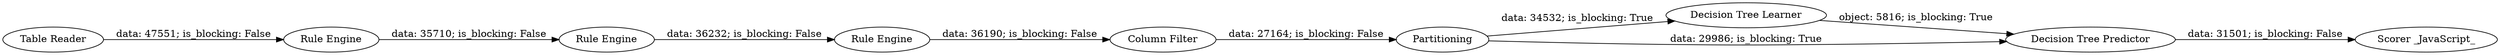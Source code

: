 digraph {
	"8353624706710659874_36" [label="Rule Engine"]
	"8353624706710659874_35" [label="Rule Engine"]
	"-83409002027218532_39" [label="Decision Tree Learner"]
	"-83409002027218532_40" [label="Decision Tree Predictor"]
	"-83409002027218532_41" [label="Scorer _JavaScript_"]
	"-83409002027218532_38" [label=Partitioning]
	"8353624706710659874_30" [label="Rule Engine"]
	"8353624706710659874_2" [label="Table Reader"]
	"8353624706710659874_31" [label="Column Filter"]
	"-83409002027218532_39" -> "-83409002027218532_40" [label="object: 5816; is_blocking: True"]
	"8353624706710659874_30" -> "8353624706710659874_35" [label="data: 35710; is_blocking: False"]
	"-83409002027218532_38" -> "-83409002027218532_39" [label="data: 34532; is_blocking: True"]
	"8353624706710659874_2" -> "8353624706710659874_30" [label="data: 47551; is_blocking: False"]
	"-83409002027218532_38" -> "-83409002027218532_40" [label="data: 29986; is_blocking: True"]
	"8353624706710659874_31" -> "-83409002027218532_38" [label="data: 27164; is_blocking: False"]
	"8353624706710659874_36" -> "8353624706710659874_31" [label="data: 36190; is_blocking: False"]
	"-83409002027218532_40" -> "-83409002027218532_41" [label="data: 31501; is_blocking: False"]
	"8353624706710659874_35" -> "8353624706710659874_36" [label="data: 36232; is_blocking: False"]
	rankdir=LR
}
